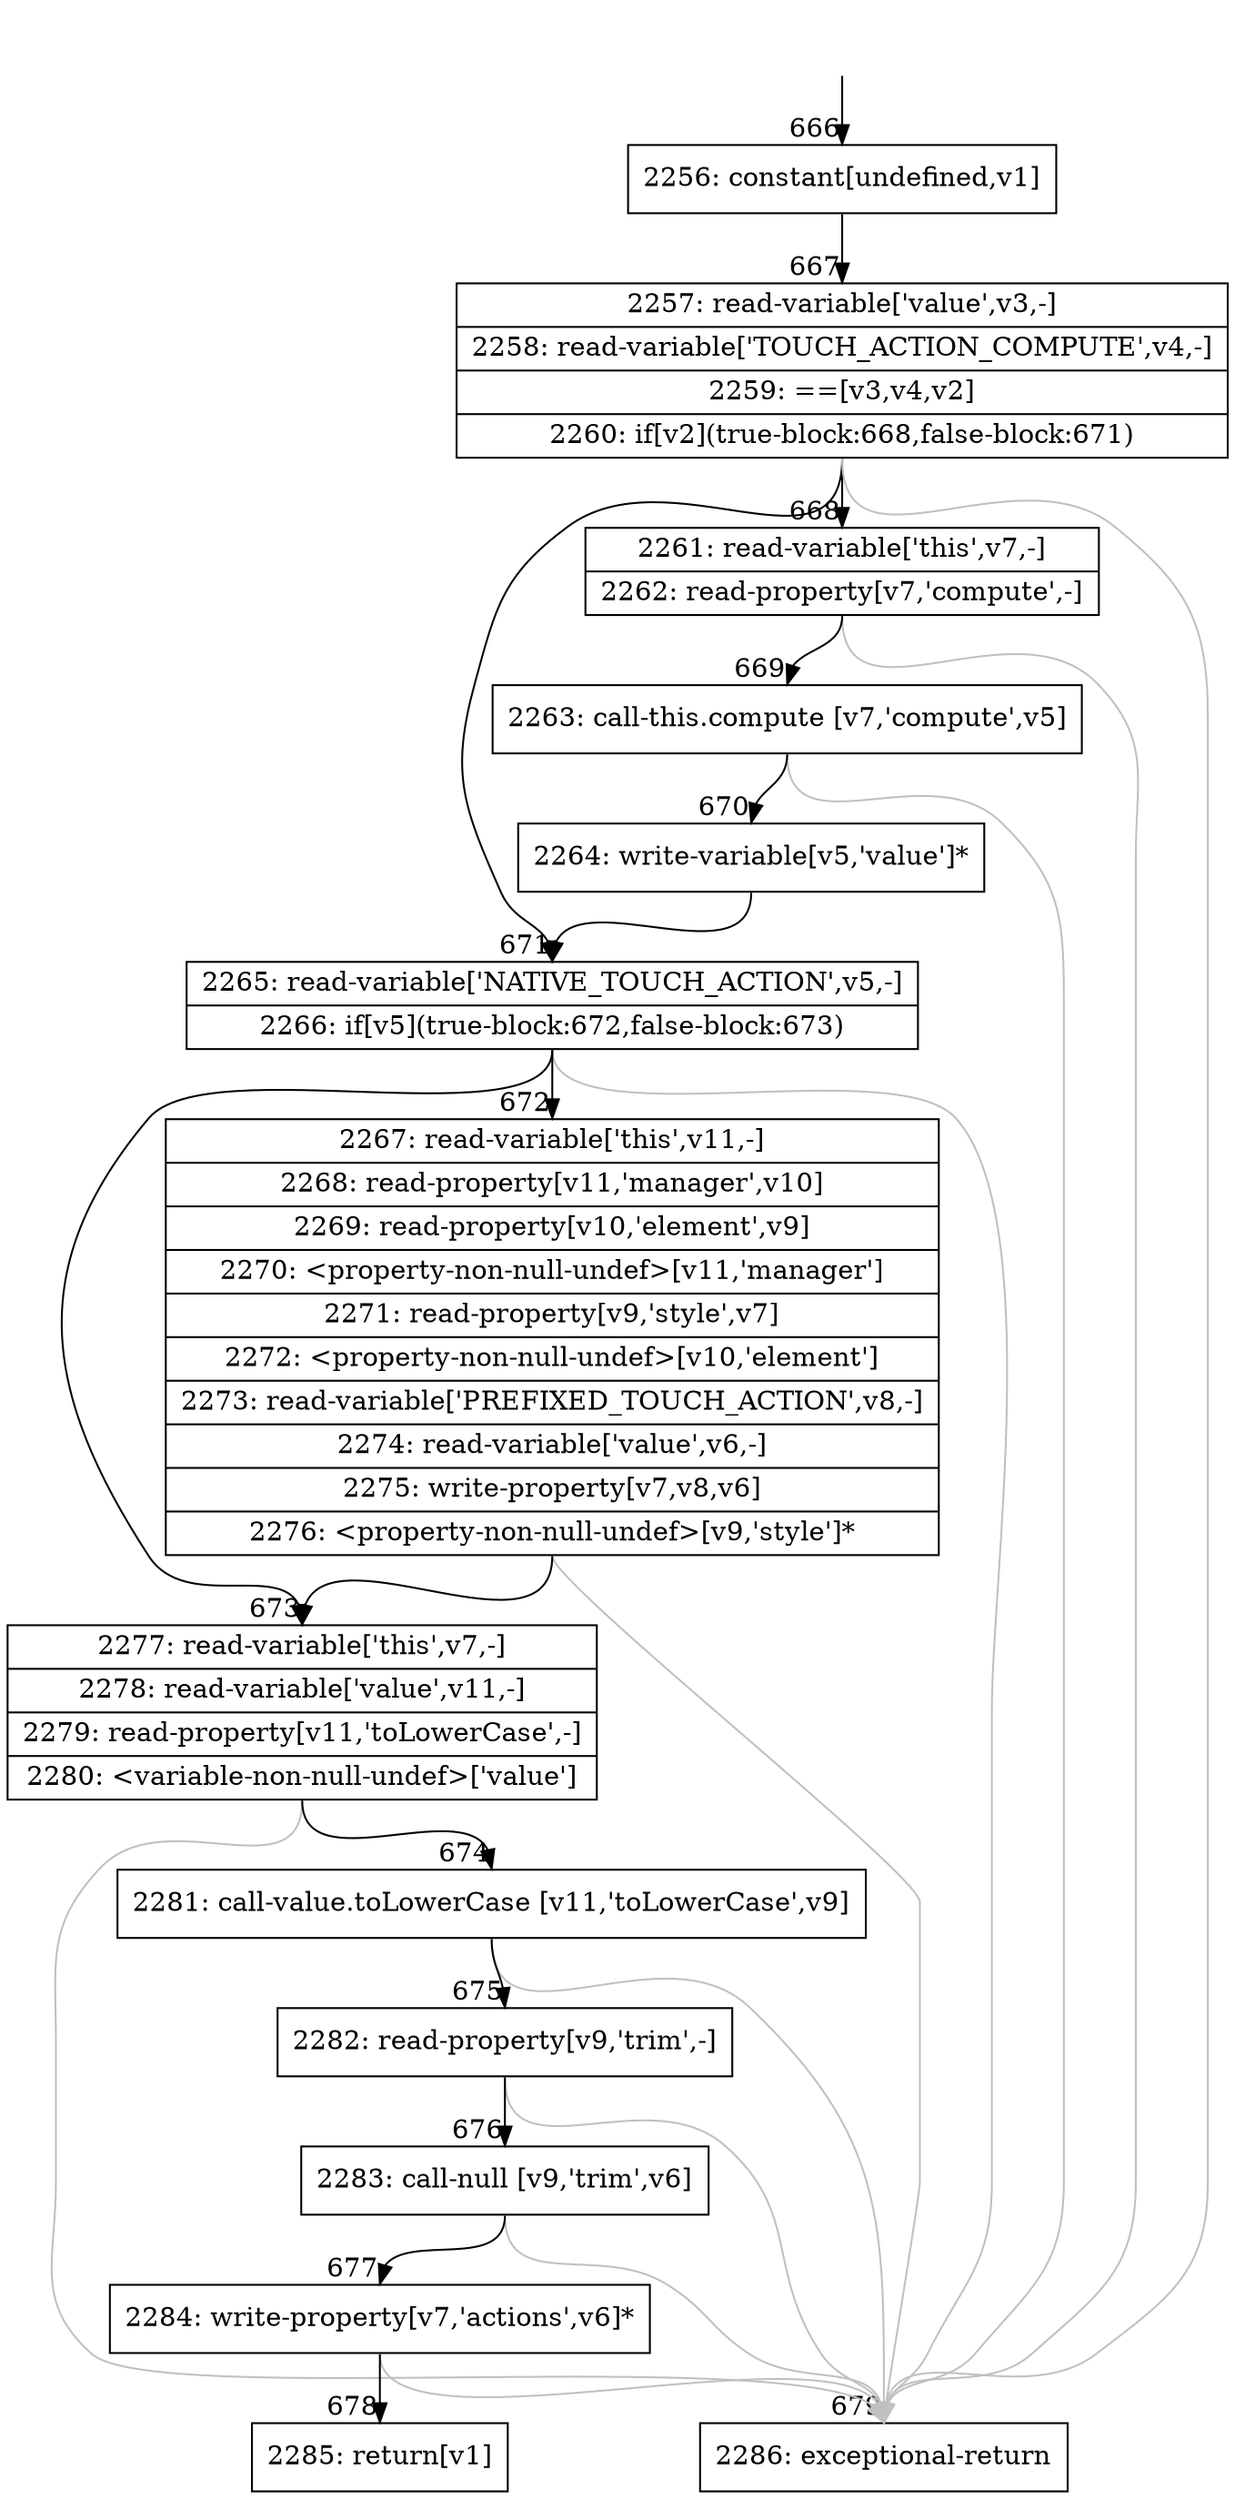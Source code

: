 digraph {
rankdir="TD"
BB_entry59[shape=none,label=""];
BB_entry59 -> BB666 [tailport=s, headport=n, headlabel="    666"]
BB666 [shape=record label="{2256: constant[undefined,v1]}" ] 
BB666 -> BB667 [tailport=s, headport=n, headlabel="      667"]
BB667 [shape=record label="{2257: read-variable['value',v3,-]|2258: read-variable['TOUCH_ACTION_COMPUTE',v4,-]|2259: ==[v3,v4,v2]|2260: if[v2](true-block:668,false-block:671)}" ] 
BB667 -> BB668 [tailport=s, headport=n, headlabel="      668"]
BB667 -> BB671 [tailport=s, headport=n, headlabel="      671"]
BB667 -> BB679 [tailport=s, headport=n, color=gray, headlabel="      679"]
BB668 [shape=record label="{2261: read-variable['this',v7,-]|2262: read-property[v7,'compute',-]}" ] 
BB668 -> BB669 [tailport=s, headport=n, headlabel="      669"]
BB668 -> BB679 [tailport=s, headport=n, color=gray]
BB669 [shape=record label="{2263: call-this.compute [v7,'compute',v5]}" ] 
BB669 -> BB670 [tailport=s, headport=n, headlabel="      670"]
BB669 -> BB679 [tailport=s, headport=n, color=gray]
BB670 [shape=record label="{2264: write-variable[v5,'value']*}" ] 
BB670 -> BB671 [tailport=s, headport=n]
BB671 [shape=record label="{2265: read-variable['NATIVE_TOUCH_ACTION',v5,-]|2266: if[v5](true-block:672,false-block:673)}" ] 
BB671 -> BB672 [tailport=s, headport=n, headlabel="      672"]
BB671 -> BB673 [tailport=s, headport=n, headlabel="      673"]
BB671 -> BB679 [tailport=s, headport=n, color=gray]
BB672 [shape=record label="{2267: read-variable['this',v11,-]|2268: read-property[v11,'manager',v10]|2269: read-property[v10,'element',v9]|2270: \<property-non-null-undef\>[v11,'manager']|2271: read-property[v9,'style',v7]|2272: \<property-non-null-undef\>[v10,'element']|2273: read-variable['PREFIXED_TOUCH_ACTION',v8,-]|2274: read-variable['value',v6,-]|2275: write-property[v7,v8,v6]|2276: \<property-non-null-undef\>[v9,'style']*}" ] 
BB672 -> BB673 [tailport=s, headport=n]
BB672 -> BB679 [tailport=s, headport=n, color=gray]
BB673 [shape=record label="{2277: read-variable['this',v7,-]|2278: read-variable['value',v11,-]|2279: read-property[v11,'toLowerCase',-]|2280: \<variable-non-null-undef\>['value']}" ] 
BB673 -> BB674 [tailport=s, headport=n, headlabel="      674"]
BB673 -> BB679 [tailport=s, headport=n, color=gray]
BB674 [shape=record label="{2281: call-value.toLowerCase [v11,'toLowerCase',v9]}" ] 
BB674 -> BB675 [tailport=s, headport=n, headlabel="      675"]
BB674 -> BB679 [tailport=s, headport=n, color=gray]
BB675 [shape=record label="{2282: read-property[v9,'trim',-]}" ] 
BB675 -> BB676 [tailport=s, headport=n, headlabel="      676"]
BB675 -> BB679 [tailport=s, headport=n, color=gray]
BB676 [shape=record label="{2283: call-null [v9,'trim',v6]}" ] 
BB676 -> BB677 [tailport=s, headport=n, headlabel="      677"]
BB676 -> BB679 [tailport=s, headport=n, color=gray]
BB677 [shape=record label="{2284: write-property[v7,'actions',v6]*}" ] 
BB677 -> BB678 [tailport=s, headport=n, headlabel="      678"]
BB677 -> BB679 [tailport=s, headport=n, color=gray]
BB678 [shape=record label="{2285: return[v1]}" ] 
BB679 [shape=record label="{2286: exceptional-return}" ] 
//#$~ 1120
}
